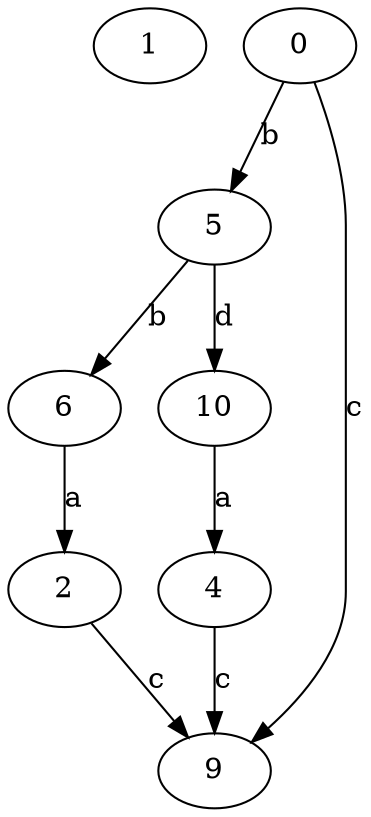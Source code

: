 strict digraph  {
1;
2;
4;
5;
6;
9;
10;
0;
2 -> 9  [label=c];
4 -> 9  [label=c];
5 -> 6  [label=b];
5 -> 10  [label=d];
6 -> 2  [label=a];
10 -> 4  [label=a];
0 -> 5  [label=b];
0 -> 9  [label=c];
}
